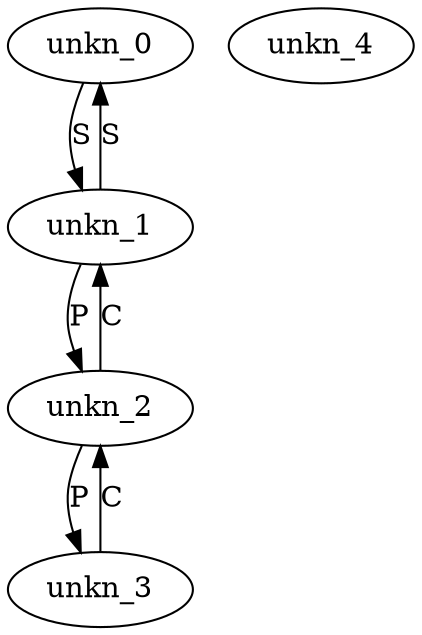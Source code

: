 digraph Test {
    unkn_0[label="unkn_0"];
    unkn_1[label="unkn_1"];
    unkn_2[label="unkn_2"];
    unkn_3[label="unkn_3"];
    unkn_4[label="unkn_4"];
    unkn_1 -> unkn_0[label="S"];
    unkn_0 -> unkn_1[label="S"];
    unkn_1 -> unkn_2[label="P"];
    unkn_2 -> unkn_1[label="C"];
    unkn_2 -> unkn_3[label="P"];
    unkn_3 -> unkn_2[label="C"];
}
